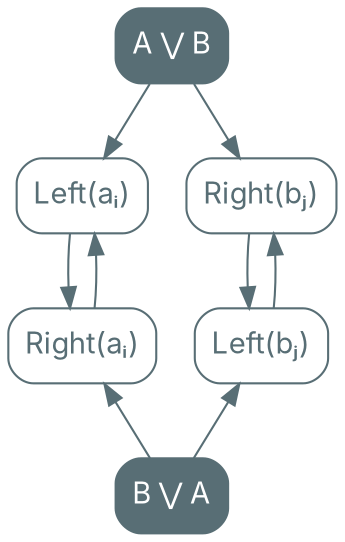digraph {
    bgcolor=transparent

    // Default theme: enabled
    node[shape="rectangle" style="rounded,filled" color="#586E75" fillcolor="#586E75" fontcolor="#ffffff" fontname="Inter,Arial"]
    edge [color="#586E75" fontcolor="#000000" fontname="Inter,Arial" fontsize=11]

    AorB[label="A ⋁ B"]
    LeftA[label="Left(aᵢ)" fillcolor="#ffffff" fontcolor="#586E75"]
    RightB[label="Right(bⱼ)" fillcolor="#ffffff" fontcolor="#586E75"]

    AorB -> LeftA
    AorB -> RightB

    BorA[label="B ⋁ A"]
    LeftB[label="Left(bⱼ)" fillcolor="#ffffff" fontcolor="#586E75"]
    RightA[label="Right(aᵢ)" fillcolor="#ffffff" fontcolor="#586E75"]

    LeftB -> BorA[dir=back]
    RightA -> BorA[dir=back]

    LeftA -> RightA
    RightA -> LeftA
    LeftB -> RightB
    RightB -> LeftB
}
